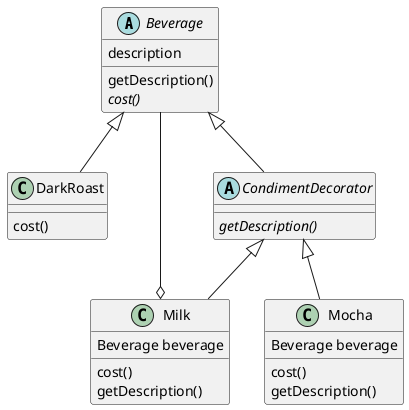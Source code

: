 @startuml


Abstract Class Beverage {
    description
    getDescription()
    {abstract} cost()
}

Class DarkRoast extends Beverage {
    cost()
}

Abstract Class CondimentDecorator extends Beverage {
    {abstract} getDescription()
}

Class Milk extends CondimentDecorator {
    Beverage beverage
    cost()
    getDescription()
}

Class Mocha extends CondimentDecorator {
    Beverage beverage
    cost()
    getDescription()
}

Milk o-- Beverage

@enduml